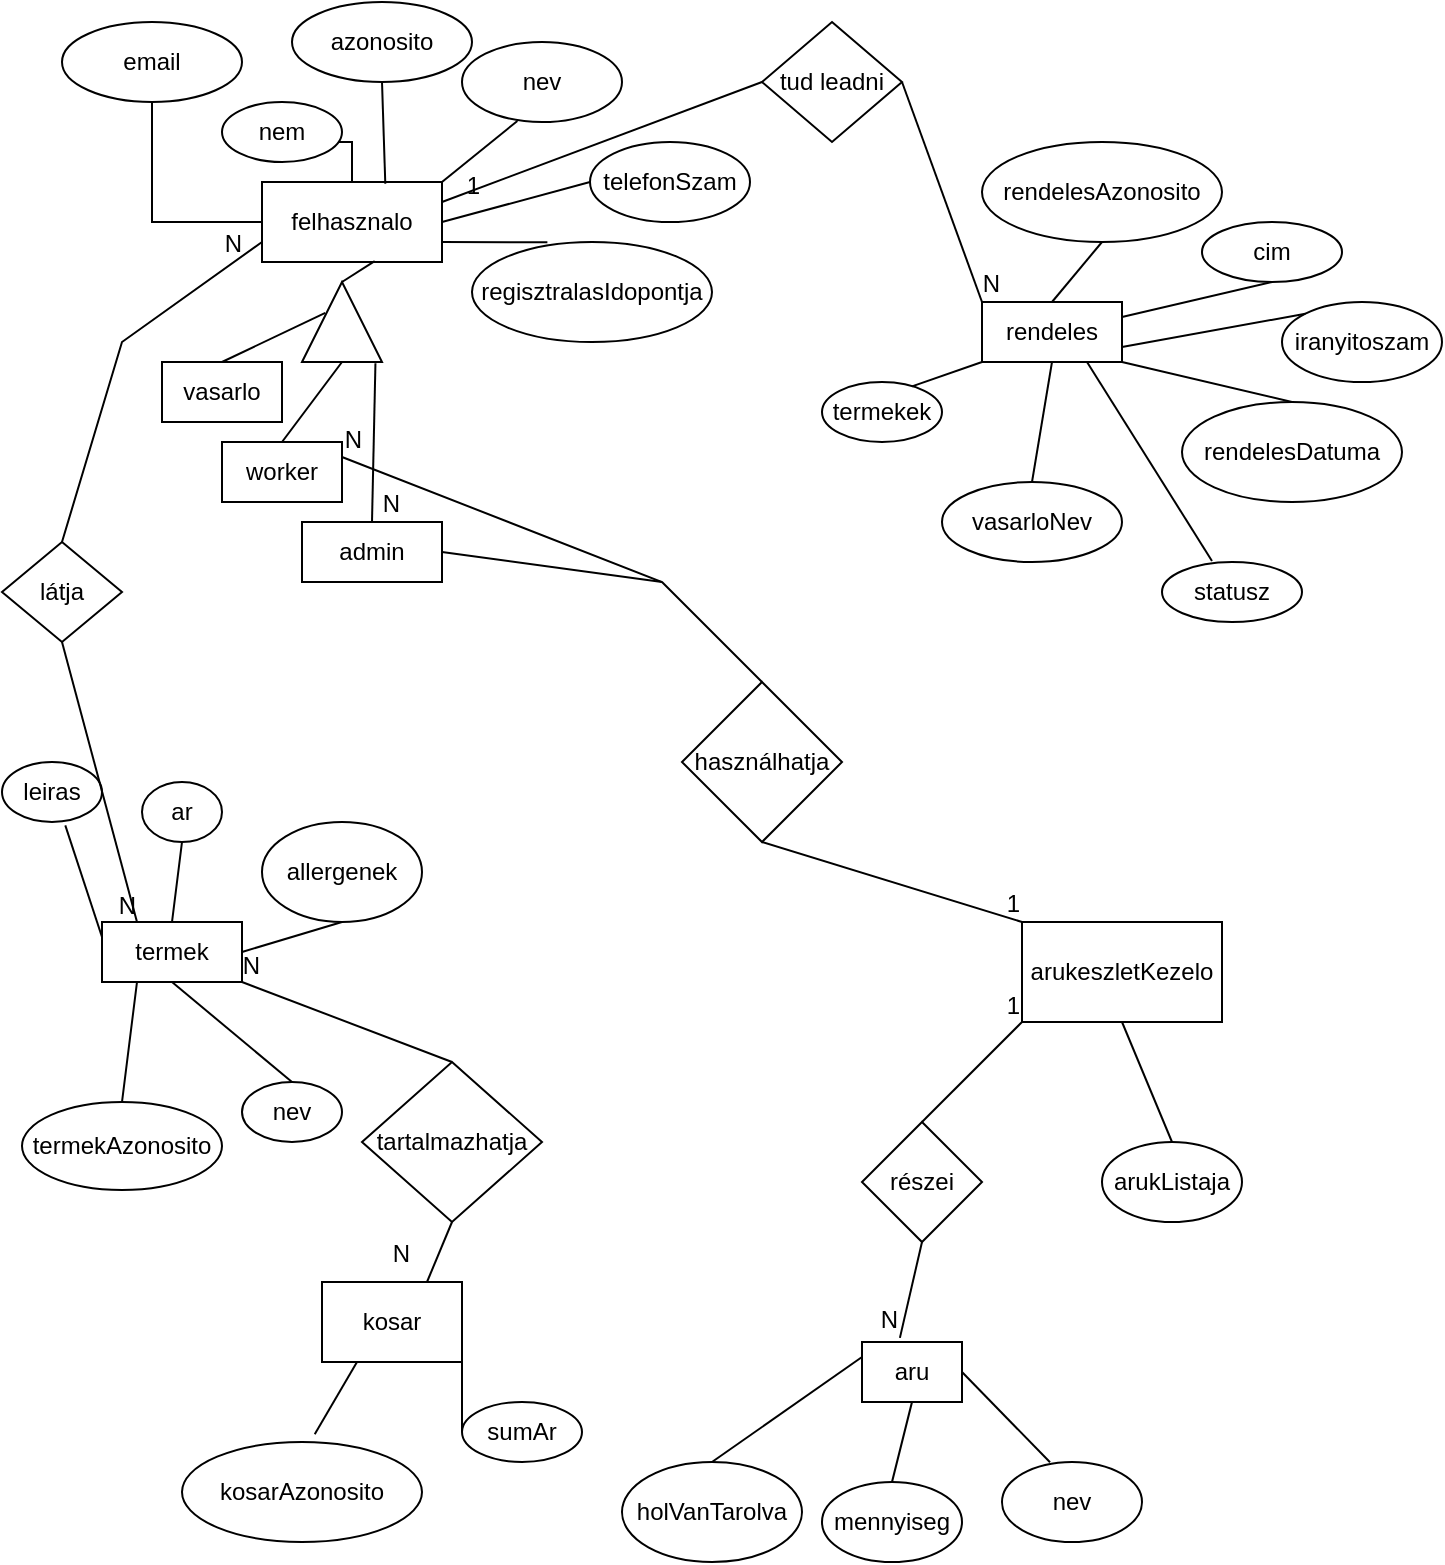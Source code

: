 <mxfile version="20.3.0" type="device"><diagram id="_LB1u3ZEO4WQUps9-_S7" name="Page-1"><mxGraphModel dx="825" dy="1594" grid="1" gridSize="10" guides="0" tooltips="1" connect="1" arrows="0" fold="1" page="1" pageScale="1" pageWidth="827" pageHeight="1169" math="0" shadow="0"><root><mxCell id="0"/><mxCell id="1" parent="0"/><mxCell id="8BNRW1zaJnuPMOUP_pR8-11" value="" style="edgeStyle=orthogonalEdgeStyle;rounded=0;orthogonalLoop=1;jettySize=auto;html=1;" parent="1" source="8BNRW1zaJnuPMOUP_pR8-2" target="8BNRW1zaJnuPMOUP_pR8-10" edge="1"><mxGeometry relative="1" as="geometry"/></mxCell><mxCell id="8BNRW1zaJnuPMOUP_pR8-2" value="felhasznalo" style="rounded=0;whiteSpace=wrap;html=1;" parent="1" vertex="1"><mxGeometry x="130" y="-1050" width="90" height="40" as="geometry"/></mxCell><mxCell id="8BNRW1zaJnuPMOUP_pR8-3" value="azonosito" style="ellipse;whiteSpace=wrap;html=1;rounded=0;" parent="1" vertex="1"><mxGeometry x="145" y="-1140" width="90" height="40" as="geometry"/></mxCell><mxCell id="8BNRW1zaJnuPMOUP_pR8-4" value="nev" style="ellipse;whiteSpace=wrap;html=1;rounded=0;" parent="1" vertex="1"><mxGeometry x="230" y="-1120" width="80" height="40" as="geometry"/></mxCell><mxCell id="8BNRW1zaJnuPMOUP_pR8-6" value="telefonSzam" style="ellipse;whiteSpace=wrap;html=1;rounded=0;" parent="1" vertex="1"><mxGeometry x="294" y="-1070" width="80" height="40" as="geometry"/></mxCell><mxCell id="8BNRW1zaJnuPMOUP_pR8-8" value="email" style="ellipse;whiteSpace=wrap;html=1;rounded=0;" parent="1" vertex="1"><mxGeometry x="30" y="-1130" width="90" height="40" as="geometry"/></mxCell><mxCell id="8BNRW1zaJnuPMOUP_pR8-10" value="nem" style="ellipse;whiteSpace=wrap;html=1;rounded=0;" parent="1" vertex="1"><mxGeometry x="110" y="-1090" width="60" height="30" as="geometry"/></mxCell><mxCell id="8BNRW1zaJnuPMOUP_pR8-12" value="regisztralasIdopontja" style="ellipse;whiteSpace=wrap;html=1;rounded=0;" parent="1" vertex="1"><mxGeometry x="235" y="-1020" width="120" height="50" as="geometry"/></mxCell><mxCell id="8BNRW1zaJnuPMOUP_pR8-14" value="vasarlo" style="rounded=0;whiteSpace=wrap;html=1;" parent="1" vertex="1"><mxGeometry x="80" y="-960" width="60" height="30" as="geometry"/></mxCell><mxCell id="8BNRW1zaJnuPMOUP_pR8-16" value="" style="endArrow=none;html=1;rounded=0;exitX=0.5;exitY=1;exitDx=0;exitDy=0;" parent="1" source="8BNRW1zaJnuPMOUP_pR8-8" edge="1"><mxGeometry width="50" height="50" relative="1" as="geometry"><mxPoint x="230" y="-860" as="sourcePoint"/><mxPoint x="130" y="-1030" as="targetPoint"/><Array as="points"><mxPoint x="75" y="-1030"/></Array></mxGeometry></mxCell><mxCell id="8BNRW1zaJnuPMOUP_pR8-17" value="" style="endArrow=none;html=1;rounded=0;entryX=0.5;entryY=1;entryDx=0;entryDy=0;exitX=0.685;exitY=0.021;exitDx=0;exitDy=0;exitPerimeter=0;" parent="1" source="8BNRW1zaJnuPMOUP_pR8-2" target="8BNRW1zaJnuPMOUP_pR8-3" edge="1"><mxGeometry width="50" height="50" relative="1" as="geometry"><mxPoint x="230" y="-860" as="sourcePoint"/><mxPoint x="280" y="-910" as="targetPoint"/></mxGeometry></mxCell><mxCell id="8BNRW1zaJnuPMOUP_pR8-18" value="" style="endArrow=none;html=1;rounded=0;entryX=1;entryY=0;entryDx=0;entryDy=0;exitX=0.346;exitY=0.987;exitDx=0;exitDy=0;exitPerimeter=0;" parent="1" source="8BNRW1zaJnuPMOUP_pR8-4" target="8BNRW1zaJnuPMOUP_pR8-2" edge="1"><mxGeometry width="50" height="50" relative="1" as="geometry"><mxPoint x="230" y="-860" as="sourcePoint"/><mxPoint x="280" y="-910" as="targetPoint"/></mxGeometry></mxCell><mxCell id="8BNRW1zaJnuPMOUP_pR8-19" value="" style="endArrow=none;html=1;rounded=0;entryX=0;entryY=0.5;entryDx=0;entryDy=0;exitX=1;exitY=0.5;exitDx=0;exitDy=0;" parent="1" source="8BNRW1zaJnuPMOUP_pR8-2" target="8BNRW1zaJnuPMOUP_pR8-6" edge="1"><mxGeometry width="50" height="50" relative="1" as="geometry"><mxPoint x="230" y="-860" as="sourcePoint"/><mxPoint x="280" y="-910" as="targetPoint"/></mxGeometry></mxCell><mxCell id="8BNRW1zaJnuPMOUP_pR8-20" value="" style="endArrow=none;html=1;rounded=0;entryX=1;entryY=0.75;entryDx=0;entryDy=0;exitX=0.314;exitY=0.003;exitDx=0;exitDy=0;exitPerimeter=0;" parent="1" source="8BNRW1zaJnuPMOUP_pR8-12" target="8BNRW1zaJnuPMOUP_pR8-2" edge="1"><mxGeometry width="50" height="50" relative="1" as="geometry"><mxPoint x="230" y="-860" as="sourcePoint"/><mxPoint x="280" y="-910" as="targetPoint"/></mxGeometry></mxCell><mxCell id="8BNRW1zaJnuPMOUP_pR8-25" value="" style="endArrow=none;html=1;rounded=0;entryX=0.615;entryY=0.291;entryDx=0;entryDy=0;exitX=0.5;exitY=0;exitDx=0;exitDy=0;entryPerimeter=0;" parent="1" source="8BNRW1zaJnuPMOUP_pR8-14" target="8BNRW1zaJnuPMOUP_pR8-28" edge="1"><mxGeometry width="50" height="50" relative="1" as="geometry"><mxPoint x="230" y="-860" as="sourcePoint"/><mxPoint x="100" y="-940" as="targetPoint"/></mxGeometry></mxCell><mxCell id="8BNRW1zaJnuPMOUP_pR8-26" value="worker" style="rounded=0;whiteSpace=wrap;html=1;" parent="1" vertex="1"><mxGeometry x="110" y="-920" width="60" height="30" as="geometry"/></mxCell><mxCell id="8BNRW1zaJnuPMOUP_pR8-27" value="" style="endArrow=none;html=1;rounded=0;entryX=0.626;entryY=0.988;entryDx=0;entryDy=0;entryPerimeter=0;exitX=1;exitY=0.5;exitDx=0;exitDy=0;" parent="1" source="8BNRW1zaJnuPMOUP_pR8-28" target="8BNRW1zaJnuPMOUP_pR8-2" edge="1"><mxGeometry width="50" height="50" relative="1" as="geometry"><mxPoint x="210" y="-980" as="sourcePoint"/><mxPoint x="280" y="-910" as="targetPoint"/></mxGeometry></mxCell><mxCell id="8BNRW1zaJnuPMOUP_pR8-28" value="" style="triangle;whiteSpace=wrap;html=1;direction=north;" parent="1" vertex="1"><mxGeometry x="150" y="-1000" width="40" height="40" as="geometry"/></mxCell><mxCell id="8BNRW1zaJnuPMOUP_pR8-29" value="" style="endArrow=none;html=1;rounded=0;entryX=0;entryY=0.5;entryDx=0;entryDy=0;exitX=0.5;exitY=0;exitDx=0;exitDy=0;" parent="1" source="8BNRW1zaJnuPMOUP_pR8-26" target="8BNRW1zaJnuPMOUP_pR8-28" edge="1"><mxGeometry width="50" height="50" relative="1" as="geometry"><mxPoint x="230" y="-860" as="sourcePoint"/><mxPoint x="280" y="-910" as="targetPoint"/></mxGeometry></mxCell><mxCell id="8BNRW1zaJnuPMOUP_pR8-33" value="admin" style="rounded=0;whiteSpace=wrap;html=1;" parent="1" vertex="1"><mxGeometry x="150" y="-880" width="70" height="30" as="geometry"/></mxCell><mxCell id="8BNRW1zaJnuPMOUP_pR8-34" value="" style="endArrow=none;html=1;rounded=0;entryX=-0.015;entryY=0.918;entryDx=0;entryDy=0;exitX=0.5;exitY=0;exitDx=0;exitDy=0;entryPerimeter=0;" parent="1" source="8BNRW1zaJnuPMOUP_pR8-33" target="8BNRW1zaJnuPMOUP_pR8-28" edge="1"><mxGeometry width="50" height="50" relative="1" as="geometry"><mxPoint x="250" y="-690" as="sourcePoint"/><mxPoint x="240" y="-790" as="targetPoint"/><Array as="points"/></mxGeometry></mxCell><mxCell id="8BNRW1zaJnuPMOUP_pR8-38" value="termek" style="rounded=0;whiteSpace=wrap;html=1;" parent="1" vertex="1"><mxGeometry x="50" y="-680" width="70" height="30" as="geometry"/></mxCell><mxCell id="8BNRW1zaJnuPMOUP_pR8-39" value="termekAzonosito" style="ellipse;whiteSpace=wrap;html=1;" parent="1" vertex="1"><mxGeometry x="10" y="-590" width="100" height="44" as="geometry"/></mxCell><mxCell id="8BNRW1zaJnuPMOUP_pR8-40" value="nev" style="ellipse;whiteSpace=wrap;html=1;" parent="1" vertex="1"><mxGeometry x="120" y="-600" width="50" height="30" as="geometry"/></mxCell><mxCell id="8BNRW1zaJnuPMOUP_pR8-41" value="leiras" style="ellipse;whiteSpace=wrap;html=1;" parent="1" vertex="1"><mxGeometry y="-760" width="50" height="30" as="geometry"/></mxCell><mxCell id="8BNRW1zaJnuPMOUP_pR8-42" value="ar" style="ellipse;whiteSpace=wrap;html=1;" parent="1" vertex="1"><mxGeometry x="70" y="-750" width="40" height="30" as="geometry"/></mxCell><mxCell id="8BNRW1zaJnuPMOUP_pR8-43" value="allergenek" style="ellipse;whiteSpace=wrap;html=1;" parent="1" vertex="1"><mxGeometry x="130" y="-730" width="80" height="50" as="geometry"/></mxCell><mxCell id="8BNRW1zaJnuPMOUP_pR8-44" value="" style="endArrow=none;html=1;rounded=0;entryX=0.633;entryY=1.057;entryDx=0;entryDy=0;entryPerimeter=0;exitX=0;exitY=0.25;exitDx=0;exitDy=0;" parent="1" source="8BNRW1zaJnuPMOUP_pR8-38" target="8BNRW1zaJnuPMOUP_pR8-41" edge="1"><mxGeometry width="50" height="50" relative="1" as="geometry"><mxPoint x="80" y="-680" as="sourcePoint"/><mxPoint x="360" y="-740" as="targetPoint"/></mxGeometry></mxCell><mxCell id="8BNRW1zaJnuPMOUP_pR8-45" value="" style="endArrow=none;html=1;rounded=0;exitX=0.5;exitY=0;exitDx=0;exitDy=0;entryX=0.25;entryY=1;entryDx=0;entryDy=0;" parent="1" source="8BNRW1zaJnuPMOUP_pR8-39" target="8BNRW1zaJnuPMOUP_pR8-38" edge="1"><mxGeometry width="50" height="50" relative="1" as="geometry"><mxPoint x="310" y="-690" as="sourcePoint"/><mxPoint x="360" y="-740" as="targetPoint"/></mxGeometry></mxCell><mxCell id="8BNRW1zaJnuPMOUP_pR8-46" value="" style="endArrow=none;html=1;rounded=0;exitX=0.5;exitY=0;exitDx=0;exitDy=0;entryX=0.5;entryY=1;entryDx=0;entryDy=0;" parent="1" source="8BNRW1zaJnuPMOUP_pR8-40" target="8BNRW1zaJnuPMOUP_pR8-38" edge="1"><mxGeometry width="50" height="50" relative="1" as="geometry"><mxPoint x="310" y="-690" as="sourcePoint"/><mxPoint x="360" y="-740" as="targetPoint"/></mxGeometry></mxCell><mxCell id="8BNRW1zaJnuPMOUP_pR8-47" value="" style="endArrow=none;html=1;rounded=0;exitX=0.5;exitY=1;exitDx=0;exitDy=0;entryX=0.5;entryY=0;entryDx=0;entryDy=0;" parent="1" source="8BNRW1zaJnuPMOUP_pR8-42" target="8BNRW1zaJnuPMOUP_pR8-38" edge="1"><mxGeometry width="50" height="50" relative="1" as="geometry"><mxPoint x="310" y="-690" as="sourcePoint"/><mxPoint x="360" y="-740" as="targetPoint"/></mxGeometry></mxCell><mxCell id="8BNRW1zaJnuPMOUP_pR8-48" value="" style="endArrow=none;html=1;rounded=0;entryX=0.5;entryY=1;entryDx=0;entryDy=0;exitX=1;exitY=0.5;exitDx=0;exitDy=0;" parent="1" source="8BNRW1zaJnuPMOUP_pR8-38" target="8BNRW1zaJnuPMOUP_pR8-43" edge="1"><mxGeometry width="50" height="50" relative="1" as="geometry"><mxPoint x="-90" y="-590" as="sourcePoint"/><mxPoint x="-40" y="-640" as="targetPoint"/></mxGeometry></mxCell><mxCell id="8BNRW1zaJnuPMOUP_pR8-49" value="kosar" style="rounded=0;whiteSpace=wrap;html=1;" parent="1" vertex="1"><mxGeometry x="160" y="-500" width="70" height="40" as="geometry"/></mxCell><mxCell id="8BNRW1zaJnuPMOUP_pR8-50" value="kosarAzonosito" style="ellipse;whiteSpace=wrap;html=1;" parent="1" vertex="1"><mxGeometry x="90" y="-420" width="120" height="50" as="geometry"/></mxCell><mxCell id="8BNRW1zaJnuPMOUP_pR8-51" value="" style="endArrow=none;html=1;rounded=0;entryX=0.25;entryY=1;entryDx=0;entryDy=0;exitX=0.553;exitY=-0.077;exitDx=0;exitDy=0;exitPerimeter=0;" parent="1" source="8BNRW1zaJnuPMOUP_pR8-50" target="8BNRW1zaJnuPMOUP_pR8-49" edge="1"><mxGeometry width="50" height="50" relative="1" as="geometry"><mxPoint x="300" y="-690" as="sourcePoint"/><mxPoint x="350" y="-740" as="targetPoint"/></mxGeometry></mxCell><mxCell id="8BNRW1zaJnuPMOUP_pR8-52" value="sumAr" style="ellipse;whiteSpace=wrap;html=1;" parent="1" vertex="1"><mxGeometry x="230" y="-440" width="60" height="30" as="geometry"/></mxCell><mxCell id="8BNRW1zaJnuPMOUP_pR8-53" value="" style="endArrow=none;html=1;rounded=0;entryX=0;entryY=0.5;entryDx=0;entryDy=0;exitX=1;exitY=0.5;exitDx=0;exitDy=0;" parent="1" source="8BNRW1zaJnuPMOUP_pR8-49" target="8BNRW1zaJnuPMOUP_pR8-52" edge="1"><mxGeometry width="50" height="50" relative="1" as="geometry"><mxPoint x="300" y="-690" as="sourcePoint"/><mxPoint x="510" y="-685" as="targetPoint"/></mxGeometry></mxCell><mxCell id="8BNRW1zaJnuPMOUP_pR8-54" value="rendeles" style="rounded=0;whiteSpace=wrap;html=1;" parent="1" vertex="1"><mxGeometry x="490" y="-990" width="70" height="30" as="geometry"/></mxCell><mxCell id="8BNRW1zaJnuPMOUP_pR8-55" value="rendelesAzonosito" style="ellipse;whiteSpace=wrap;html=1;" parent="1" vertex="1"><mxGeometry x="490" y="-1070" width="120" height="50" as="geometry"/></mxCell><mxCell id="8BNRW1zaJnuPMOUP_pR8-56" value="rendelesDatuma" style="ellipse;whiteSpace=wrap;html=1;" parent="1" vertex="1"><mxGeometry x="590" y="-940" width="110" height="50" as="geometry"/></mxCell><mxCell id="8BNRW1zaJnuPMOUP_pR8-57" value="cim" style="ellipse;whiteSpace=wrap;html=1;" parent="1" vertex="1"><mxGeometry x="600" y="-1030" width="70" height="30" as="geometry"/></mxCell><mxCell id="8BNRW1zaJnuPMOUP_pR8-58" value="iranyitoszam" style="ellipse;whiteSpace=wrap;html=1;" parent="1" vertex="1"><mxGeometry x="640" y="-990" width="80" height="40" as="geometry"/></mxCell><mxCell id="8BNRW1zaJnuPMOUP_pR8-59" value="" style="endArrow=none;html=1;rounded=0;entryX=0.5;entryY=1;entryDx=0;entryDy=0;exitX=0.5;exitY=0;exitDx=0;exitDy=0;" parent="1" source="8BNRW1zaJnuPMOUP_pR8-54" target="8BNRW1zaJnuPMOUP_pR8-55" edge="1"><mxGeometry width="50" height="50" relative="1" as="geometry"><mxPoint x="520" y="-940" as="sourcePoint"/><mxPoint x="570" y="-990" as="targetPoint"/></mxGeometry></mxCell><mxCell id="8BNRW1zaJnuPMOUP_pR8-60" value="" style="endArrow=none;html=1;rounded=0;entryX=0.5;entryY=1;entryDx=0;entryDy=0;exitX=1;exitY=0.25;exitDx=0;exitDy=0;" parent="1" source="8BNRW1zaJnuPMOUP_pR8-54" target="8BNRW1zaJnuPMOUP_pR8-57" edge="1"><mxGeometry width="50" height="50" relative="1" as="geometry"><mxPoint x="510" y="-900" as="sourcePoint"/><mxPoint x="560" y="-950" as="targetPoint"/></mxGeometry></mxCell><mxCell id="8BNRW1zaJnuPMOUP_pR8-61" value="" style="endArrow=none;html=1;rounded=0;entryX=0;entryY=0;entryDx=0;entryDy=0;exitX=1;exitY=0.75;exitDx=0;exitDy=0;" parent="1" source="8BNRW1zaJnuPMOUP_pR8-54" target="8BNRW1zaJnuPMOUP_pR8-58" edge="1"><mxGeometry width="50" height="50" relative="1" as="geometry"><mxPoint x="630" y="-830" as="sourcePoint"/><mxPoint x="680" y="-880" as="targetPoint"/></mxGeometry></mxCell><mxCell id="8BNRW1zaJnuPMOUP_pR8-62" value="" style="endArrow=none;html=1;rounded=0;entryX=0.5;entryY=0;entryDx=0;entryDy=0;exitX=1;exitY=1;exitDx=0;exitDy=0;" parent="1" source="8BNRW1zaJnuPMOUP_pR8-54" target="8BNRW1zaJnuPMOUP_pR8-56" edge="1"><mxGeometry width="50" height="50" relative="1" as="geometry"><mxPoint x="450" y="-860" as="sourcePoint"/><mxPoint x="500" y="-910" as="targetPoint"/></mxGeometry></mxCell><mxCell id="8BNRW1zaJnuPMOUP_pR8-63" value="vasarloNev" style="ellipse;whiteSpace=wrap;html=1;" parent="1" vertex="1"><mxGeometry x="470" y="-900" width="90" height="40" as="geometry"/></mxCell><mxCell id="8BNRW1zaJnuPMOUP_pR8-64" value="statusz" style="ellipse;whiteSpace=wrap;html=1;" parent="1" vertex="1"><mxGeometry x="580" y="-860" width="70" height="30" as="geometry"/></mxCell><mxCell id="8BNRW1zaJnuPMOUP_pR8-66" value="termekek" style="ellipse;whiteSpace=wrap;html=1;" parent="1" vertex="1"><mxGeometry x="410" y="-950" width="60" height="30" as="geometry"/></mxCell><mxCell id="8BNRW1zaJnuPMOUP_pR8-67" value="" style="endArrow=none;html=1;rounded=0;exitX=0.75;exitY=0.072;exitDx=0;exitDy=0;exitPerimeter=0;entryX=0;entryY=1;entryDx=0;entryDy=0;" parent="1" source="8BNRW1zaJnuPMOUP_pR8-66" target="8BNRW1zaJnuPMOUP_pR8-54" edge="1"><mxGeometry width="50" height="50" relative="1" as="geometry"><mxPoint x="520" y="-940" as="sourcePoint"/><mxPoint x="570" y="-990" as="targetPoint"/></mxGeometry></mxCell><mxCell id="8BNRW1zaJnuPMOUP_pR8-68" value="" style="endArrow=none;html=1;rounded=0;exitX=0.5;exitY=0;exitDx=0;exitDy=0;entryX=0.5;entryY=1;entryDx=0;entryDy=0;" parent="1" source="8BNRW1zaJnuPMOUP_pR8-63" target="8BNRW1zaJnuPMOUP_pR8-54" edge="1"><mxGeometry width="50" height="50" relative="1" as="geometry"><mxPoint x="520" y="-940" as="sourcePoint"/><mxPoint x="570" y="-990" as="targetPoint"/></mxGeometry></mxCell><mxCell id="8BNRW1zaJnuPMOUP_pR8-69" value="" style="endArrow=none;html=1;rounded=0;entryX=0.75;entryY=1;entryDx=0;entryDy=0;exitX=0.357;exitY=-0.017;exitDx=0;exitDy=0;exitPerimeter=0;" parent="1" source="8BNRW1zaJnuPMOUP_pR8-64" target="8BNRW1zaJnuPMOUP_pR8-54" edge="1"><mxGeometry width="50" height="50" relative="1" as="geometry"><mxPoint x="530" y="-770" as="sourcePoint"/><mxPoint x="580" y="-820" as="targetPoint"/></mxGeometry></mxCell><mxCell id="8BNRW1zaJnuPMOUP_pR8-70" value="használhatja" style="rhombus;whiteSpace=wrap;html=1;" parent="1" vertex="1"><mxGeometry x="340" y="-800" width="80" height="80" as="geometry"/></mxCell><mxCell id="8BNRW1zaJnuPMOUP_pR8-72" value="arukeszletKezelo" style="rounded=0;whiteSpace=wrap;html=1;" parent="1" vertex="1"><mxGeometry x="510" y="-680" width="100" height="50" as="geometry"/></mxCell><mxCell id="8BNRW1zaJnuPMOUP_pR8-73" value="arukListaja" style="ellipse;whiteSpace=wrap;html=1;" parent="1" vertex="1"><mxGeometry x="550" y="-570" width="70" height="40" as="geometry"/></mxCell><mxCell id="8BNRW1zaJnuPMOUP_pR8-75" value="" style="endArrow=none;html=1;rounded=0;exitX=0.5;exitY=0;exitDx=0;exitDy=0;entryX=0.5;entryY=1;entryDx=0;entryDy=0;" parent="1" source="8BNRW1zaJnuPMOUP_pR8-73" target="8BNRW1zaJnuPMOUP_pR8-72" edge="1"><mxGeometry width="50" height="50" relative="1" as="geometry"><mxPoint x="310" y="-610" as="sourcePoint"/><mxPoint x="350" y="-480" as="targetPoint"/></mxGeometry></mxCell><mxCell id="8BNRW1zaJnuPMOUP_pR8-77" value="részei" style="rhombus;whiteSpace=wrap;html=1;" parent="1" vertex="1"><mxGeometry x="430" y="-580" width="60" height="60" as="geometry"/></mxCell><mxCell id="8BNRW1zaJnuPMOUP_pR8-79" value="aru" style="rounded=0;whiteSpace=wrap;html=1;" parent="1" vertex="1"><mxGeometry x="430" y="-470" width="50" height="30" as="geometry"/></mxCell><mxCell id="8BNRW1zaJnuPMOUP_pR8-81" value="nev" style="ellipse;whiteSpace=wrap;html=1;" parent="1" vertex="1"><mxGeometry x="500" y="-410" width="70" height="40" as="geometry"/></mxCell><mxCell id="8BNRW1zaJnuPMOUP_pR8-82" value="" style="endArrow=none;html=1;rounded=0;exitX=0.5;exitY=0;exitDx=0;exitDy=0;entryX=0.5;entryY=1;entryDx=0;entryDy=0;" parent="1" source="8BNRW1zaJnuPMOUP_pR8-84" target="8BNRW1zaJnuPMOUP_pR8-79" edge="1"><mxGeometry width="50" height="50" relative="1" as="geometry"><mxPoint x="310" y="-520" as="sourcePoint"/><mxPoint x="360" y="-570" as="targetPoint"/></mxGeometry></mxCell><mxCell id="8BNRW1zaJnuPMOUP_pR8-83" value="" style="endArrow=none;html=1;rounded=0;exitX=1;exitY=0.5;exitDx=0;exitDy=0;entryX=0.343;entryY=0.004;entryDx=0;entryDy=0;entryPerimeter=0;" parent="1" source="8BNRW1zaJnuPMOUP_pR8-79" target="8BNRW1zaJnuPMOUP_pR8-81" edge="1"><mxGeometry width="50" height="50" relative="1" as="geometry"><mxPoint x="310" y="-520" as="sourcePoint"/><mxPoint x="360" y="-570" as="targetPoint"/></mxGeometry></mxCell><mxCell id="8BNRW1zaJnuPMOUP_pR8-84" value="mennyiseg" style="ellipse;whiteSpace=wrap;html=1;" parent="1" vertex="1"><mxGeometry x="410" y="-400" width="70" height="40" as="geometry"/></mxCell><mxCell id="8BNRW1zaJnuPMOUP_pR8-85" value="holVanTarolva" style="ellipse;whiteSpace=wrap;html=1;" parent="1" vertex="1"><mxGeometry x="310" y="-410" width="90" height="50" as="geometry"/></mxCell><mxCell id="8BNRW1zaJnuPMOUP_pR8-86" value="" style="endArrow=none;html=1;rounded=0;exitX=0.5;exitY=0;exitDx=0;exitDy=0;entryX=0;entryY=0.25;entryDx=0;entryDy=0;" parent="1" source="8BNRW1zaJnuPMOUP_pR8-85" target="8BNRW1zaJnuPMOUP_pR8-79" edge="1"><mxGeometry width="50" height="50" relative="1" as="geometry"><mxPoint x="200" y="-520" as="sourcePoint"/><mxPoint x="250" y="-570" as="targetPoint"/></mxGeometry></mxCell><mxCell id="8BNRW1zaJnuPMOUP_pR8-87" value="tud leadni" style="rhombus;whiteSpace=wrap;html=1;" parent="1" vertex="1"><mxGeometry x="380" y="-1130" width="70" height="60" as="geometry"/></mxCell><mxCell id="8BNRW1zaJnuPMOUP_pR8-90" value="látja" style="rhombus;whiteSpace=wrap;html=1;" parent="1" vertex="1"><mxGeometry y="-870" width="60" height="50" as="geometry"/></mxCell><mxCell id="8BNRW1zaJnuPMOUP_pR8-93" value="tartalmazhatja" style="rhombus;whiteSpace=wrap;html=1;" parent="1" vertex="1"><mxGeometry x="180" y="-610" width="90" height="80" as="geometry"/></mxCell><mxCell id="8BNRW1zaJnuPMOUP_pR8-94" value="" style="endArrow=none;html=1;rounded=0;exitX=0.5;exitY=1;exitDx=0;exitDy=0;entryX=0.75;entryY=0;entryDx=0;entryDy=0;" parent="1" source="8BNRW1zaJnuPMOUP_pR8-93" target="8BNRW1zaJnuPMOUP_pR8-49" edge="1"><mxGeometry width="50" height="50" relative="1" as="geometry"><mxPoint x="230" y="-500" as="sourcePoint"/><mxPoint x="280" y="-550" as="targetPoint"/></mxGeometry></mxCell><mxCell id="8BNRW1zaJnuPMOUP_pR8-95" value="" style="endArrow=none;html=1;rounded=0;entryX=1;entryY=1;entryDx=0;entryDy=0;exitX=0.5;exitY=0;exitDx=0;exitDy=0;" parent="1" source="8BNRW1zaJnuPMOUP_pR8-93" target="8BNRW1zaJnuPMOUP_pR8-38" edge="1"><mxGeometry width="50" height="50" relative="1" as="geometry"><mxPoint x="240" y="-500" as="sourcePoint"/><mxPoint x="290" y="-550" as="targetPoint"/></mxGeometry></mxCell><mxCell id="YIxznVeXWUb9wbrT0yK1-1" value="" style="endArrow=none;html=1;rounded=0;entryX=1;entryY=0.25;entryDx=0;entryDy=0;exitX=0;exitY=0.5;exitDx=0;exitDy=0;" edge="1" parent="1" source="8BNRW1zaJnuPMOUP_pR8-87" target="8BNRW1zaJnuPMOUP_pR8-2"><mxGeometry relative="1" as="geometry"><mxPoint x="360" y="-930" as="sourcePoint"/><mxPoint x="520" y="-930" as="targetPoint"/></mxGeometry></mxCell><mxCell id="YIxznVeXWUb9wbrT0yK1-2" value="1" style="resizable=0;html=1;align=right;verticalAlign=bottom;" connectable="0" vertex="1" parent="YIxznVeXWUb9wbrT0yK1-1"><mxGeometry x="1" relative="1" as="geometry"><mxPoint x="20" as="offset"/></mxGeometry></mxCell><mxCell id="YIxznVeXWUb9wbrT0yK1-3" value="" style="endArrow=none;html=1;rounded=0;entryX=0;entryY=0;entryDx=0;entryDy=0;exitX=1;exitY=0.5;exitDx=0;exitDy=0;" edge="1" parent="1" source="8BNRW1zaJnuPMOUP_pR8-87" target="8BNRW1zaJnuPMOUP_pR8-54"><mxGeometry relative="1" as="geometry"><mxPoint x="320" y="-940" as="sourcePoint"/><mxPoint x="480" y="-940" as="targetPoint"/></mxGeometry></mxCell><mxCell id="YIxznVeXWUb9wbrT0yK1-4" value="N" style="resizable=0;html=1;align=right;verticalAlign=bottom;" connectable="0" vertex="1" parent="YIxznVeXWUb9wbrT0yK1-3"><mxGeometry x="1" relative="1" as="geometry"><mxPoint x="10" as="offset"/></mxGeometry></mxCell><mxCell id="YIxznVeXWUb9wbrT0yK1-5" value="" style="endArrow=none;html=1;rounded=0;entryX=1;entryY=0.25;entryDx=0;entryDy=0;" edge="1" parent="1" target="8BNRW1zaJnuPMOUP_pR8-26"><mxGeometry relative="1" as="geometry"><mxPoint x="330" y="-850" as="sourcePoint"/><mxPoint x="490" y="-850" as="targetPoint"/><Array as="points"><mxPoint x="380" y="-800"/><mxPoint x="330" y="-850"/></Array></mxGeometry></mxCell><mxCell id="YIxznVeXWUb9wbrT0yK1-6" value="N" style="resizable=0;html=1;align=right;verticalAlign=bottom;" connectable="0" vertex="1" parent="YIxznVeXWUb9wbrT0yK1-5"><mxGeometry x="1" relative="1" as="geometry"><mxPoint x="10" as="offset"/></mxGeometry></mxCell><mxCell id="YIxznVeXWUb9wbrT0yK1-7" value="" style="endArrow=none;html=1;rounded=0;entryX=0;entryY=0;entryDx=0;entryDy=0;exitX=0.5;exitY=1;exitDx=0;exitDy=0;" edge="1" parent="1" source="8BNRW1zaJnuPMOUP_pR8-70" target="8BNRW1zaJnuPMOUP_pR8-72"><mxGeometry relative="1" as="geometry"><mxPoint x="340" y="-770" as="sourcePoint"/><mxPoint x="500" y="-770" as="targetPoint"/></mxGeometry></mxCell><mxCell id="YIxznVeXWUb9wbrT0yK1-8" value="1" style="resizable=0;html=1;align=right;verticalAlign=bottom;" connectable="0" vertex="1" parent="YIxznVeXWUb9wbrT0yK1-7"><mxGeometry x="1" relative="1" as="geometry"/></mxCell><mxCell id="YIxznVeXWUb9wbrT0yK1-9" value="" style="endArrow=none;html=1;rounded=0;entryX=0;entryY=0.75;entryDx=0;entryDy=0;exitX=0.5;exitY=0;exitDx=0;exitDy=0;" edge="1" parent="1" source="8BNRW1zaJnuPMOUP_pR8-90" target="8BNRW1zaJnuPMOUP_pR8-2"><mxGeometry relative="1" as="geometry"><mxPoint x="320" y="-900" as="sourcePoint"/><mxPoint x="230" y="-890" as="targetPoint"/><Array as="points"><mxPoint x="60" y="-970"/></Array></mxGeometry></mxCell><mxCell id="YIxznVeXWUb9wbrT0yK1-10" value="N" style="resizable=0;html=1;align=right;verticalAlign=bottom;" connectable="0" vertex="1" parent="YIxznVeXWUb9wbrT0yK1-9"><mxGeometry x="1" relative="1" as="geometry"><mxPoint x="-10" y="10" as="offset"/></mxGeometry></mxCell><mxCell id="YIxznVeXWUb9wbrT0yK1-11" value="" style="endArrow=none;html=1;rounded=0;exitX=0.5;exitY=1;exitDx=0;exitDy=0;entryX=0.25;entryY=0;entryDx=0;entryDy=0;" edge="1" parent="1" source="8BNRW1zaJnuPMOUP_pR8-90" target="8BNRW1zaJnuPMOUP_pR8-38"><mxGeometry relative="1" as="geometry"><mxPoint x="200" y="-830" as="sourcePoint"/><mxPoint x="100" y="-800" as="targetPoint"/></mxGeometry></mxCell><mxCell id="YIxznVeXWUb9wbrT0yK1-12" value="N" style="resizable=0;html=1;align=right;verticalAlign=bottom;" connectable="0" vertex="1" parent="YIxznVeXWUb9wbrT0yK1-11"><mxGeometry x="1" relative="1" as="geometry"/></mxCell><mxCell id="YIxznVeXWUb9wbrT0yK1-13" value="N" style="resizable=0;html=1;align=right;verticalAlign=bottom;" connectable="0" vertex="1" parent="1"><mxGeometry x="39.998" y="-660.004" as="geometry"><mxPoint x="165" y="155" as="offset"/></mxGeometry></mxCell><mxCell id="YIxznVeXWUb9wbrT0yK1-14" value="N" style="resizable=0;html=1;align=right;verticalAlign=bottom;" connectable="0" vertex="1" parent="1"><mxGeometry x="129.995" y="-649.998" as="geometry"/></mxCell><mxCell id="YIxznVeXWUb9wbrT0yK1-15" value="" style="endArrow=none;html=1;rounded=0;exitX=0.5;exitY=1;exitDx=0;exitDy=0;entryX=0.379;entryY=-0.069;entryDx=0;entryDy=0;entryPerimeter=0;" edge="1" parent="1" source="8BNRW1zaJnuPMOUP_pR8-77" target="8BNRW1zaJnuPMOUP_pR8-79"><mxGeometry relative="1" as="geometry"><mxPoint x="440" y="-510" as="sourcePoint"/><mxPoint x="600" y="-510" as="targetPoint"/></mxGeometry></mxCell><mxCell id="YIxznVeXWUb9wbrT0yK1-16" value="N" style="resizable=0;html=1;align=right;verticalAlign=bottom;" connectable="0" vertex="1" parent="YIxznVeXWUb9wbrT0yK1-15"><mxGeometry x="1" relative="1" as="geometry"/></mxCell><mxCell id="YIxznVeXWUb9wbrT0yK1-17" value="" style="endArrow=none;html=1;rounded=0;exitX=0.5;exitY=0;exitDx=0;exitDy=0;entryX=0;entryY=1;entryDx=0;entryDy=0;" edge="1" parent="1" source="8BNRW1zaJnuPMOUP_pR8-77" target="8BNRW1zaJnuPMOUP_pR8-72"><mxGeometry relative="1" as="geometry"><mxPoint x="470" y="-660" as="sourcePoint"/><mxPoint x="420" y="-597.5" as="targetPoint"/></mxGeometry></mxCell><mxCell id="YIxznVeXWUb9wbrT0yK1-18" value="1" style="resizable=0;html=1;align=right;verticalAlign=bottom;" connectable="0" vertex="1" parent="YIxznVeXWUb9wbrT0yK1-17"><mxGeometry x="1" relative="1" as="geometry"/></mxCell><mxCell id="YIxznVeXWUb9wbrT0yK1-19" value="" style="endArrow=none;html=1;rounded=0;exitX=1;exitY=0.5;exitDx=0;exitDy=0;" edge="1" parent="1" source="8BNRW1zaJnuPMOUP_pR8-33"><mxGeometry relative="1" as="geometry"><mxPoint x="190" y="-850" as="sourcePoint"/><mxPoint x="330" y="-850" as="targetPoint"/></mxGeometry></mxCell><mxCell id="YIxznVeXWUb9wbrT0yK1-20" value="N" style="resizable=0;html=1;align=right;verticalAlign=bottom;" connectable="0" vertex="1" parent="1"><mxGeometry x="199.996" y="-880.001" as="geometry"/></mxCell></root></mxGraphModel></diagram></mxfile>